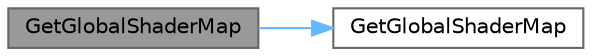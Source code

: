 digraph "GetGlobalShaderMap"
{
 // INTERACTIVE_SVG=YES
 // LATEX_PDF_SIZE
  bgcolor="transparent";
  edge [fontname=Helvetica,fontsize=10,labelfontname=Helvetica,labelfontsize=10];
  node [fontname=Helvetica,fontsize=10,shape=box,height=0.2,width=0.4];
  rankdir="LR";
  Node1 [id="Node000001",label="GetGlobalShaderMap",height=0.2,width=0.4,color="gray40", fillcolor="grey60", style="filled", fontcolor="black",tooltip="Overload for the above GetGlobalShaderMap which takes a feature level and translates to the appropria..."];
  Node1 -> Node2 [id="edge1_Node000001_Node000002",color="steelblue1",style="solid",tooltip=" "];
  Node2 [id="Node000002",label="GetGlobalShaderMap",height=0.2,width=0.4,color="grey40", fillcolor="white", style="filled",URL="$db/de3/GlobalShader_8h.html#a25398a43dfe1926995af1972627b30a5",tooltip="Accesses the global shader map."];
}
